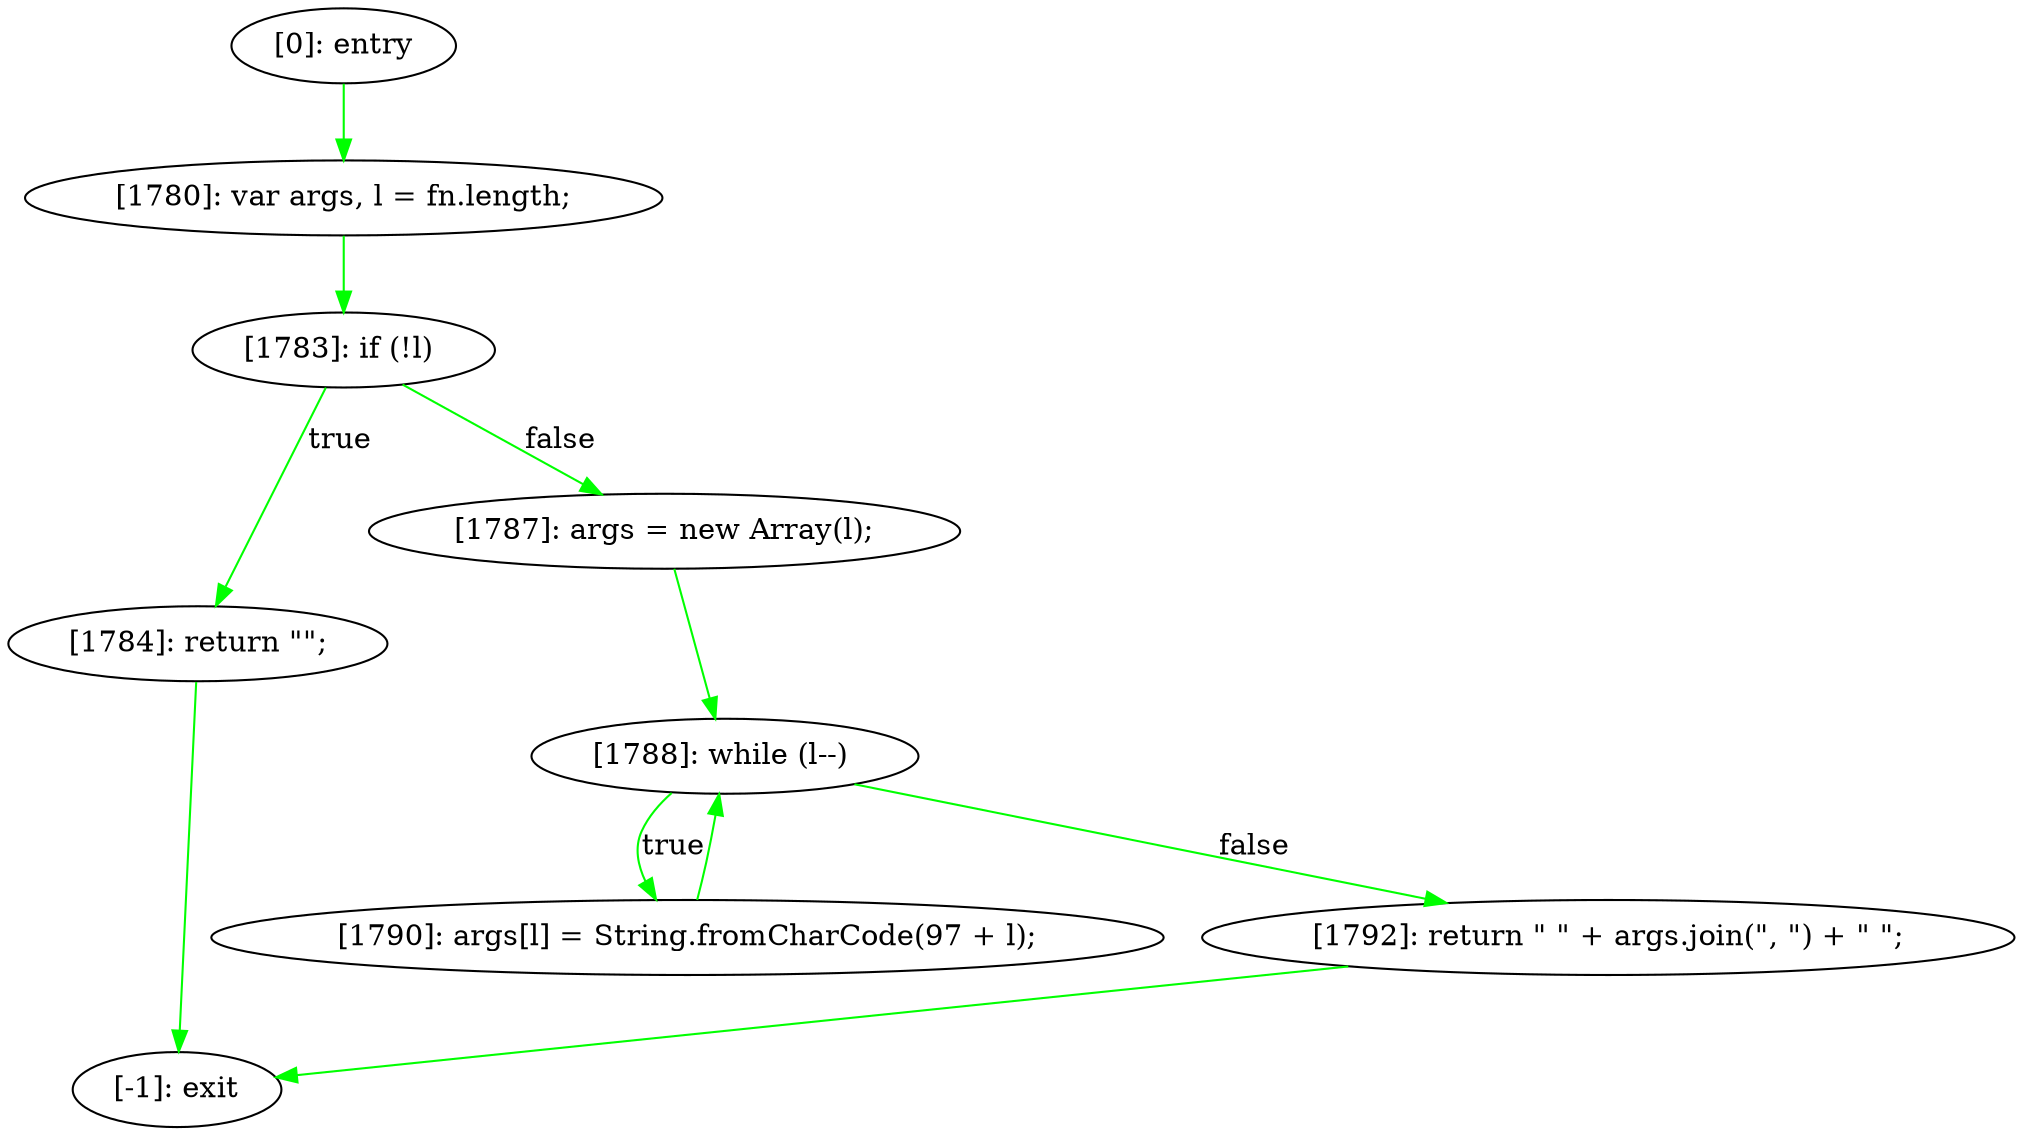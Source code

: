 digraph {
"0" [label="[1788]: while (l--) "] 
"1" [label="[1784]: return \"\";\n"] 
"2" [label="[1787]: args = new Array(l);\n"] 
"3" [label="[1783]: if (!l) "] 
"4" [label="[1790]: args[l] = String.fromCharCode(97 + l);\n"] 
"5" [label="[1792]: return \" \" + args.join(\", \") + \" \";\n"] 
"6" [label="[-1]: exit"] 
"7" [label="[0]: entry"] 
"8" [label="[1780]: var args, l = fn.length;\n"] 
"0" -> "5" [label="false" color="green"] 
"0" -> "4" [label="true" color="green"] 
"1" -> "6" [label="" color="green"] 
"2" -> "0" [label="" color="green"] 
"3" -> "1" [label="true" color="green"] 
"3" -> "2" [label="false" color="green"] 
"4" -> "0" [label="" color="green"] 
"5" -> "6" [label="" color="green"] 
"7" -> "8" [label="" color="green"] 
"8" -> "3" [label="" color="green"] 
}
